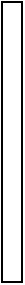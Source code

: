 <mxfile version="15.4.0" type="device"><diagram id="ypjJtUKWEn4L2ZrNiQ9c" name="Page-1"><mxGraphModel dx="1264" dy="584" grid="1" gridSize="10" guides="1" tooltips="1" connect="1" arrows="1" fold="1" page="1" pageScale="1" pageWidth="850" pageHeight="1100" math="0" shadow="0"><root><mxCell id="0"/><mxCell id="1" parent="0"/><mxCell id="l-PImEVa4-8qZzAP-fnP-1" value="" style="html=1;points=[];perimeter=orthogonalPerimeter;" vertex="1" parent="1"><mxGeometry x="260" y="140" width="10" height="140" as="geometry"/></mxCell></root></mxGraphModel></diagram></mxfile>